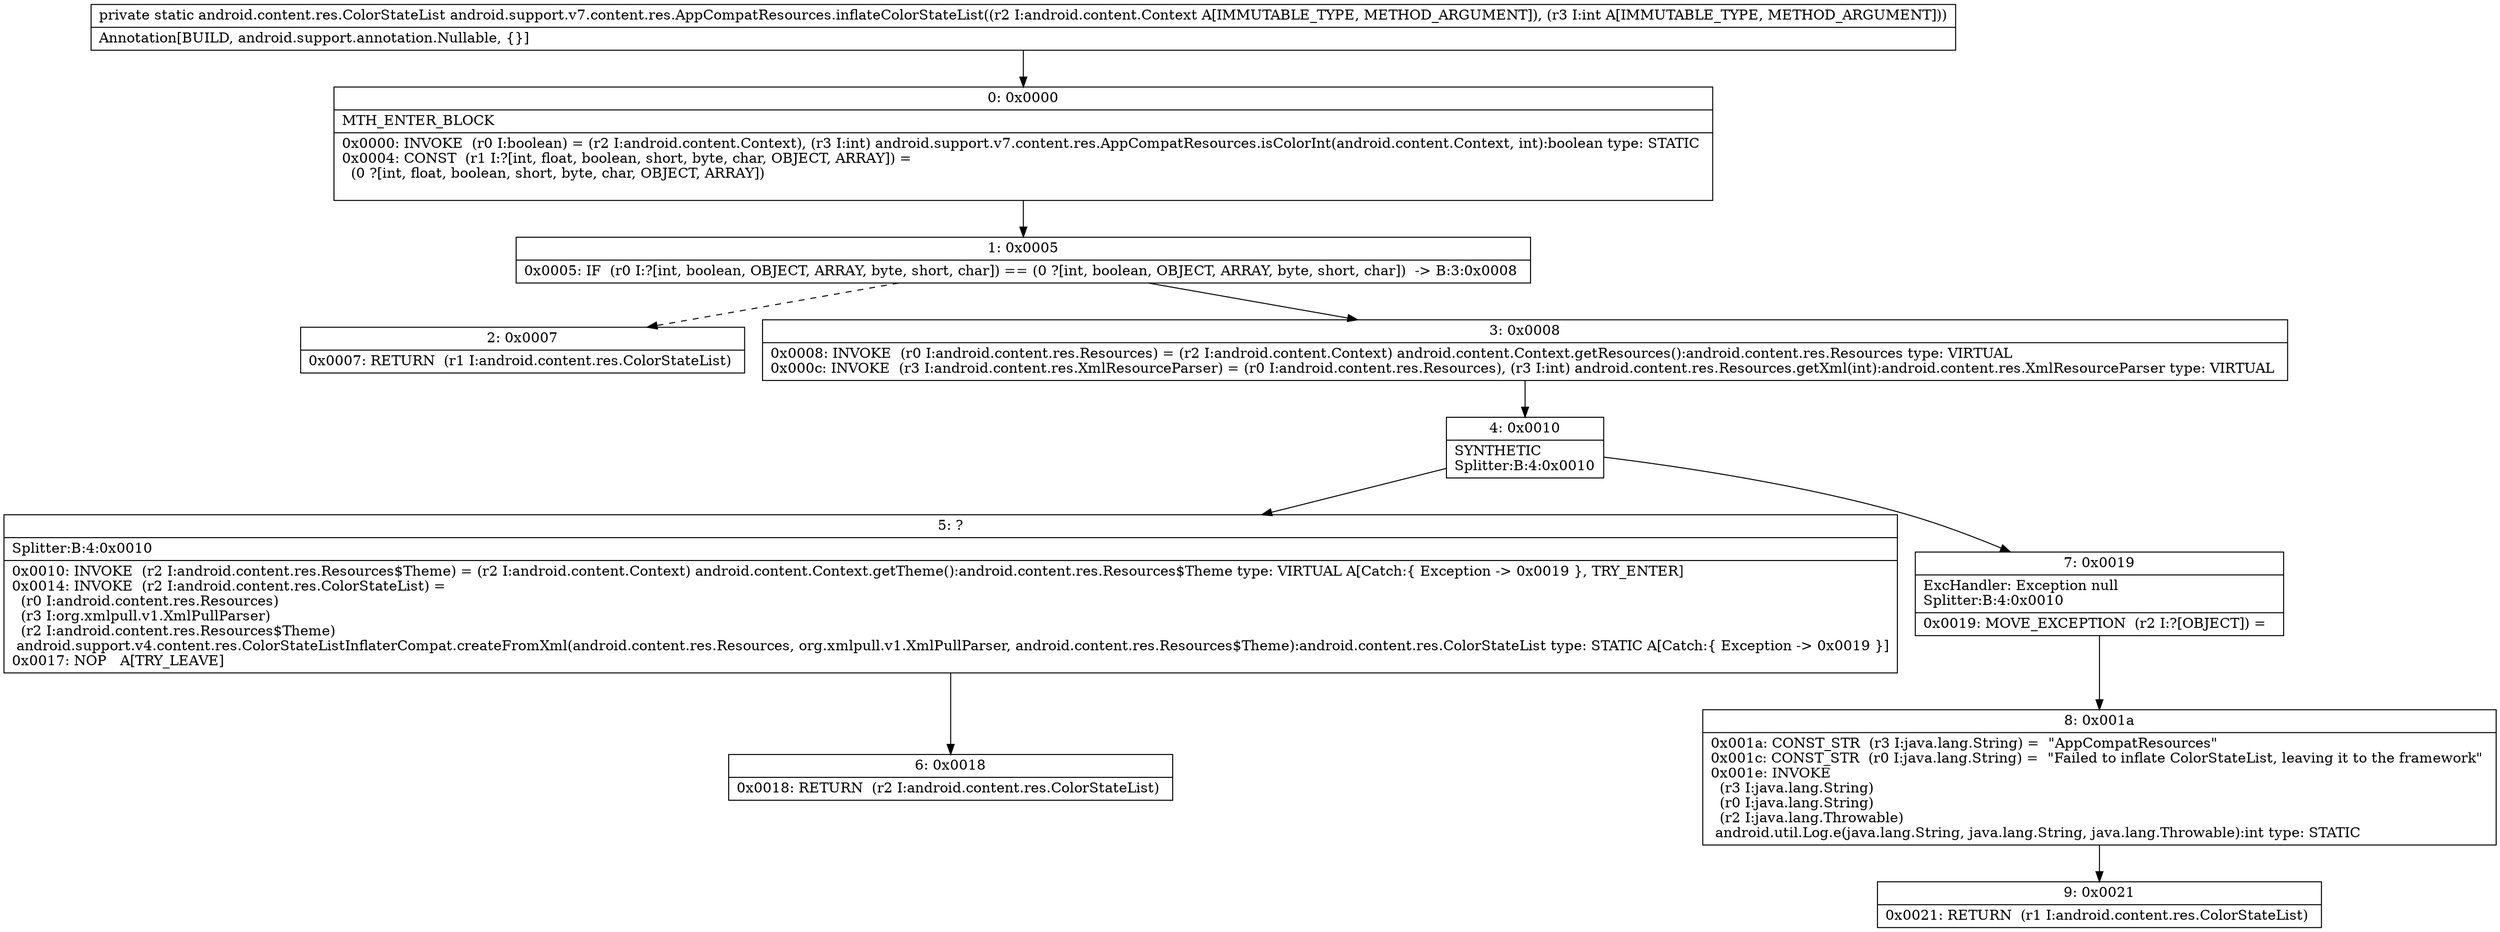 digraph "CFG forandroid.support.v7.content.res.AppCompatResources.inflateColorStateList(Landroid\/content\/Context;I)Landroid\/content\/res\/ColorStateList;" {
Node_0 [shape=record,label="{0\:\ 0x0000|MTH_ENTER_BLOCK\l|0x0000: INVOKE  (r0 I:boolean) = (r2 I:android.content.Context), (r3 I:int) android.support.v7.content.res.AppCompatResources.isColorInt(android.content.Context, int):boolean type: STATIC \l0x0004: CONST  (r1 I:?[int, float, boolean, short, byte, char, OBJECT, ARRAY]) = \l  (0 ?[int, float, boolean, short, byte, char, OBJECT, ARRAY])\l \l}"];
Node_1 [shape=record,label="{1\:\ 0x0005|0x0005: IF  (r0 I:?[int, boolean, OBJECT, ARRAY, byte, short, char]) == (0 ?[int, boolean, OBJECT, ARRAY, byte, short, char])  \-\> B:3:0x0008 \l}"];
Node_2 [shape=record,label="{2\:\ 0x0007|0x0007: RETURN  (r1 I:android.content.res.ColorStateList) \l}"];
Node_3 [shape=record,label="{3\:\ 0x0008|0x0008: INVOKE  (r0 I:android.content.res.Resources) = (r2 I:android.content.Context) android.content.Context.getResources():android.content.res.Resources type: VIRTUAL \l0x000c: INVOKE  (r3 I:android.content.res.XmlResourceParser) = (r0 I:android.content.res.Resources), (r3 I:int) android.content.res.Resources.getXml(int):android.content.res.XmlResourceParser type: VIRTUAL \l}"];
Node_4 [shape=record,label="{4\:\ 0x0010|SYNTHETIC\lSplitter:B:4:0x0010\l}"];
Node_5 [shape=record,label="{5\:\ ?|Splitter:B:4:0x0010\l|0x0010: INVOKE  (r2 I:android.content.res.Resources$Theme) = (r2 I:android.content.Context) android.content.Context.getTheme():android.content.res.Resources$Theme type: VIRTUAL A[Catch:\{ Exception \-\> 0x0019 \}, TRY_ENTER]\l0x0014: INVOKE  (r2 I:android.content.res.ColorStateList) = \l  (r0 I:android.content.res.Resources)\l  (r3 I:org.xmlpull.v1.XmlPullParser)\l  (r2 I:android.content.res.Resources$Theme)\l android.support.v4.content.res.ColorStateListInflaterCompat.createFromXml(android.content.res.Resources, org.xmlpull.v1.XmlPullParser, android.content.res.Resources$Theme):android.content.res.ColorStateList type: STATIC A[Catch:\{ Exception \-\> 0x0019 \}]\l0x0017: NOP   A[TRY_LEAVE]\l}"];
Node_6 [shape=record,label="{6\:\ 0x0018|0x0018: RETURN  (r2 I:android.content.res.ColorStateList) \l}"];
Node_7 [shape=record,label="{7\:\ 0x0019|ExcHandler: Exception null\lSplitter:B:4:0x0010\l|0x0019: MOVE_EXCEPTION  (r2 I:?[OBJECT]) =  \l}"];
Node_8 [shape=record,label="{8\:\ 0x001a|0x001a: CONST_STR  (r3 I:java.lang.String) =  \"AppCompatResources\" \l0x001c: CONST_STR  (r0 I:java.lang.String) =  \"Failed to inflate ColorStateList, leaving it to the framework\" \l0x001e: INVOKE  \l  (r3 I:java.lang.String)\l  (r0 I:java.lang.String)\l  (r2 I:java.lang.Throwable)\l android.util.Log.e(java.lang.String, java.lang.String, java.lang.Throwable):int type: STATIC \l}"];
Node_9 [shape=record,label="{9\:\ 0x0021|0x0021: RETURN  (r1 I:android.content.res.ColorStateList) \l}"];
MethodNode[shape=record,label="{private static android.content.res.ColorStateList android.support.v7.content.res.AppCompatResources.inflateColorStateList((r2 I:android.content.Context A[IMMUTABLE_TYPE, METHOD_ARGUMENT]), (r3 I:int A[IMMUTABLE_TYPE, METHOD_ARGUMENT]))  | Annotation[BUILD, android.support.annotation.Nullable, \{\}]\l}"];
MethodNode -> Node_0;
Node_0 -> Node_1;
Node_1 -> Node_2[style=dashed];
Node_1 -> Node_3;
Node_3 -> Node_4;
Node_4 -> Node_5;
Node_4 -> Node_7;
Node_5 -> Node_6;
Node_7 -> Node_8;
Node_8 -> Node_9;
}

